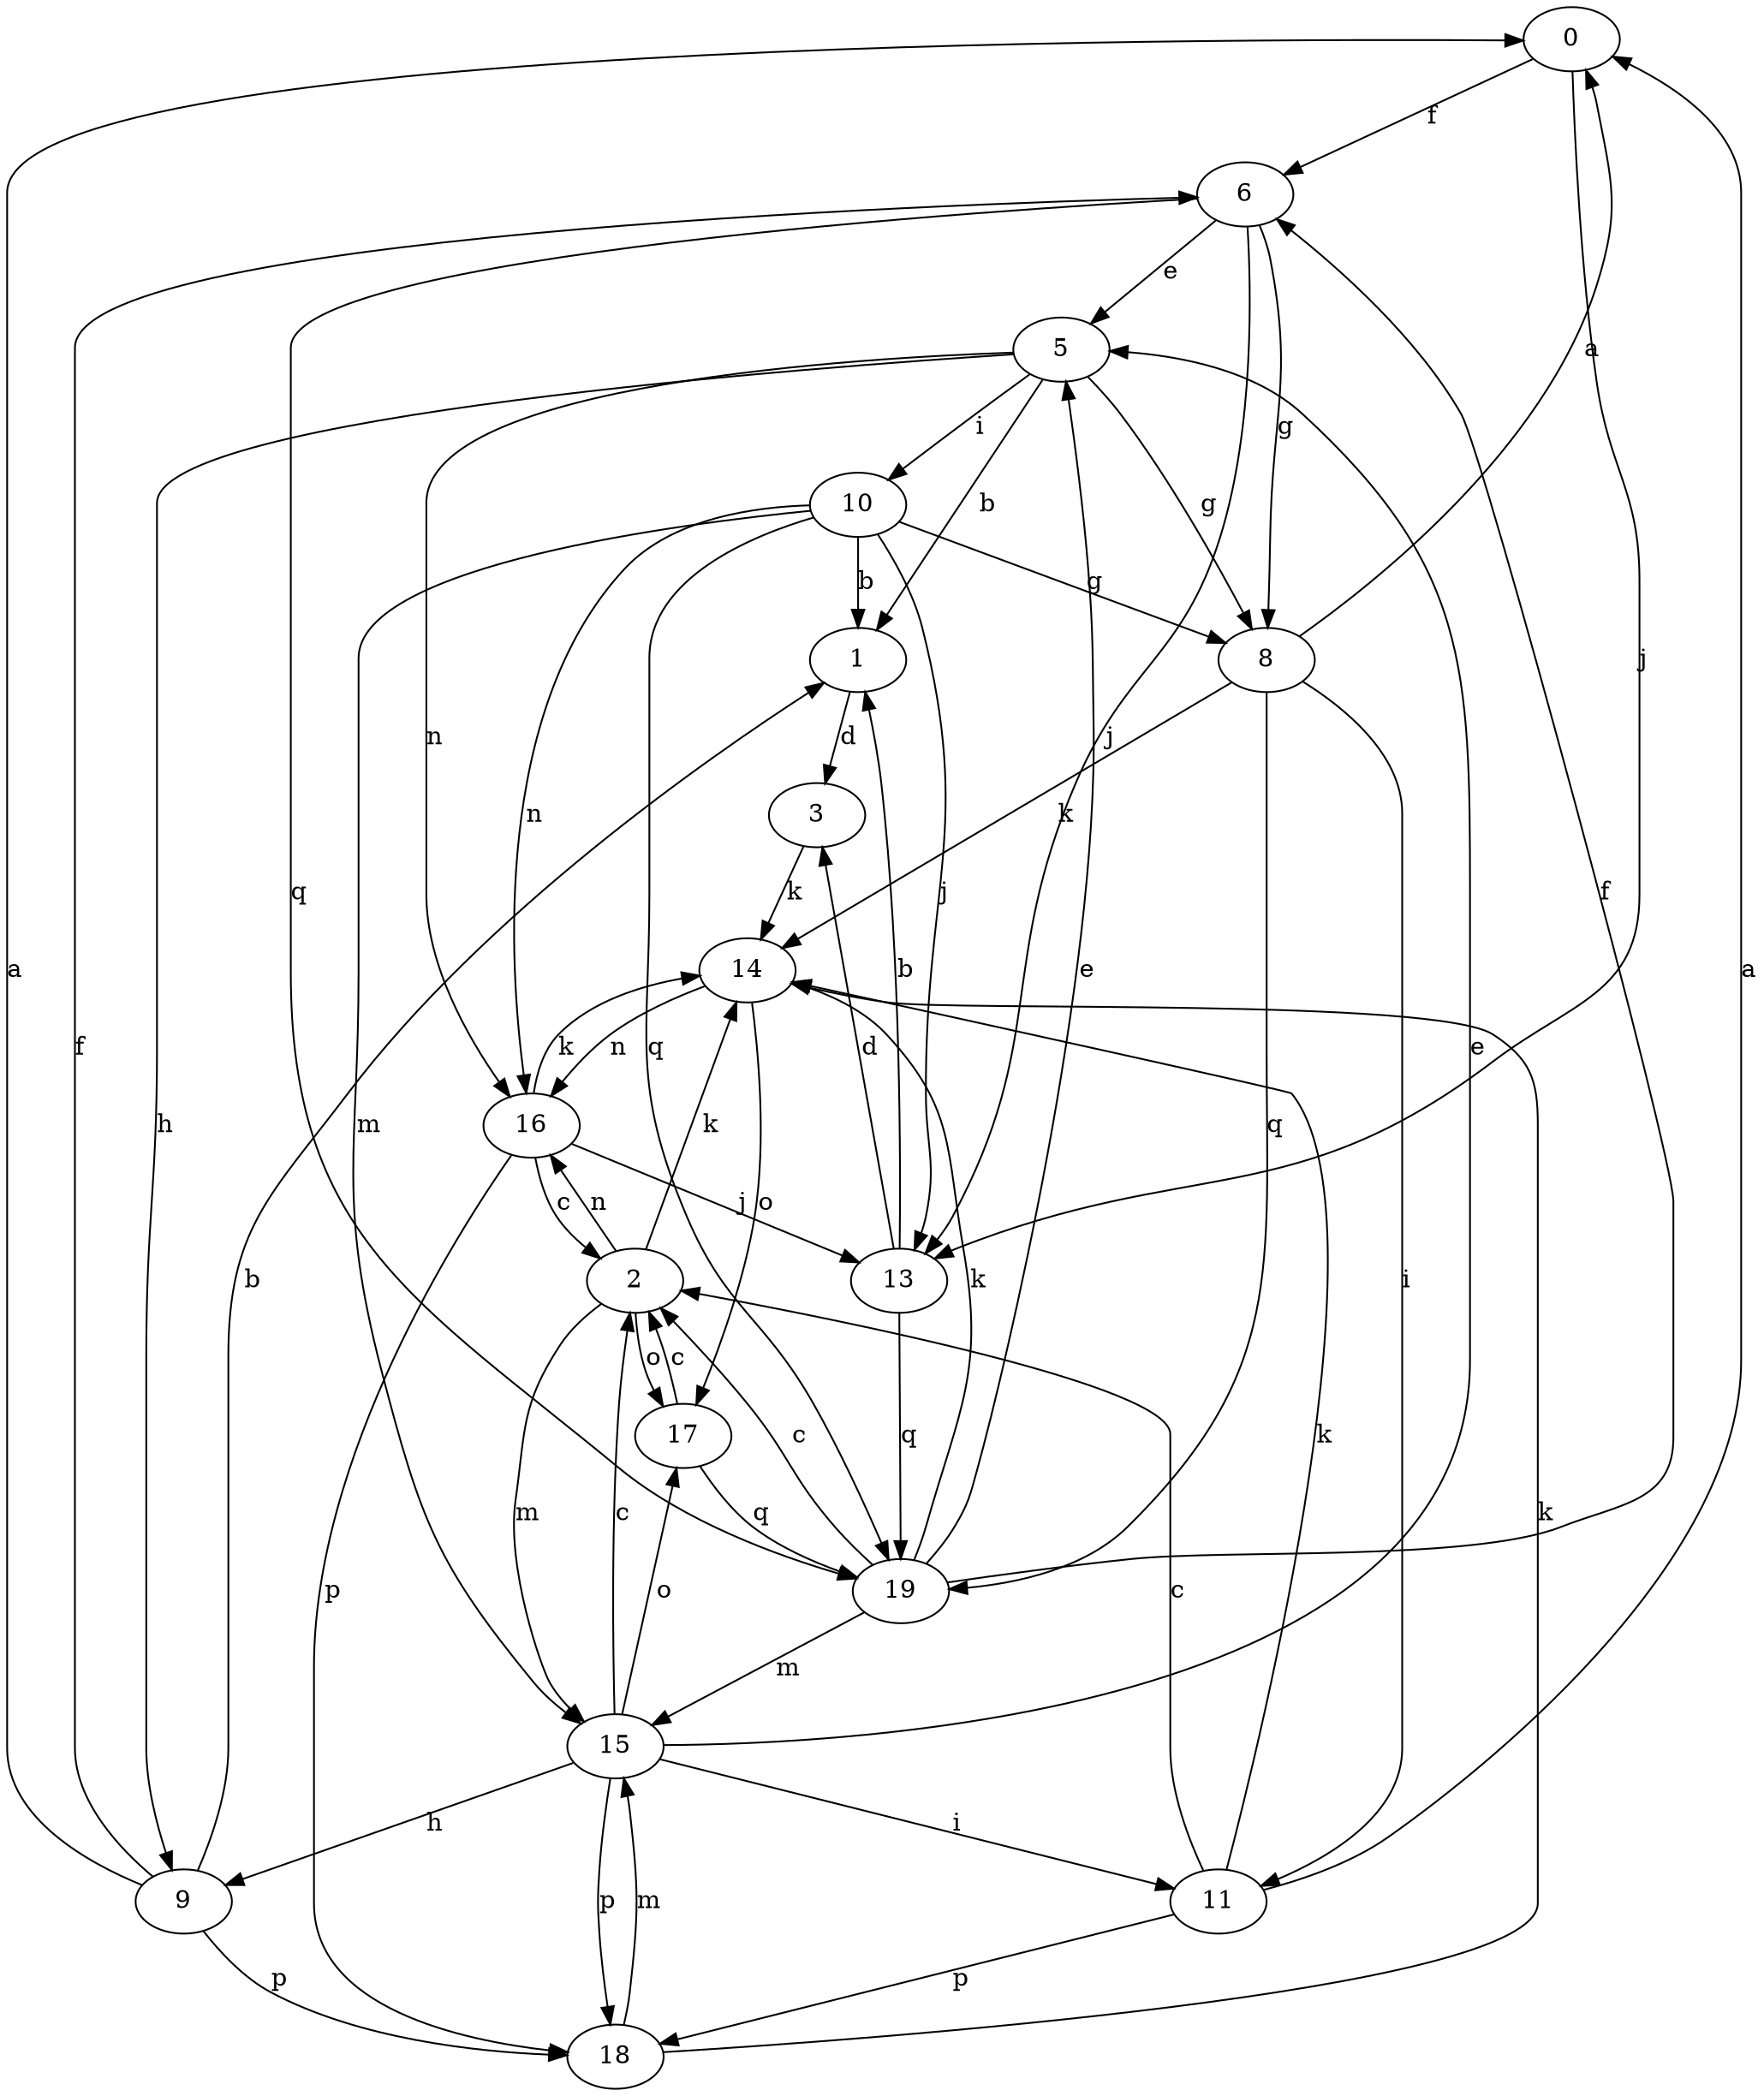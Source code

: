 strict digraph  {
0;
1;
2;
3;
5;
6;
8;
9;
10;
11;
13;
14;
15;
16;
17;
18;
19;
0 -> 6  [label=f];
0 -> 13  [label=j];
1 -> 3  [label=d];
2 -> 14  [label=k];
2 -> 15  [label=m];
2 -> 16  [label=n];
2 -> 17  [label=o];
3 -> 14  [label=k];
5 -> 1  [label=b];
5 -> 8  [label=g];
5 -> 9  [label=h];
5 -> 10  [label=i];
5 -> 16  [label=n];
6 -> 5  [label=e];
6 -> 8  [label=g];
6 -> 13  [label=j];
6 -> 19  [label=q];
8 -> 0  [label=a];
8 -> 11  [label=i];
8 -> 14  [label=k];
8 -> 19  [label=q];
9 -> 0  [label=a];
9 -> 1  [label=b];
9 -> 6  [label=f];
9 -> 18  [label=p];
10 -> 1  [label=b];
10 -> 8  [label=g];
10 -> 13  [label=j];
10 -> 15  [label=m];
10 -> 16  [label=n];
10 -> 19  [label=q];
11 -> 0  [label=a];
11 -> 2  [label=c];
11 -> 14  [label=k];
11 -> 18  [label=p];
13 -> 1  [label=b];
13 -> 3  [label=d];
13 -> 19  [label=q];
14 -> 16  [label=n];
14 -> 17  [label=o];
15 -> 2  [label=c];
15 -> 5  [label=e];
15 -> 9  [label=h];
15 -> 11  [label=i];
15 -> 17  [label=o];
15 -> 18  [label=p];
16 -> 2  [label=c];
16 -> 13  [label=j];
16 -> 14  [label=k];
16 -> 18  [label=p];
17 -> 2  [label=c];
17 -> 19  [label=q];
18 -> 14  [label=k];
18 -> 15  [label=m];
19 -> 2  [label=c];
19 -> 5  [label=e];
19 -> 6  [label=f];
19 -> 14  [label=k];
19 -> 15  [label=m];
}
